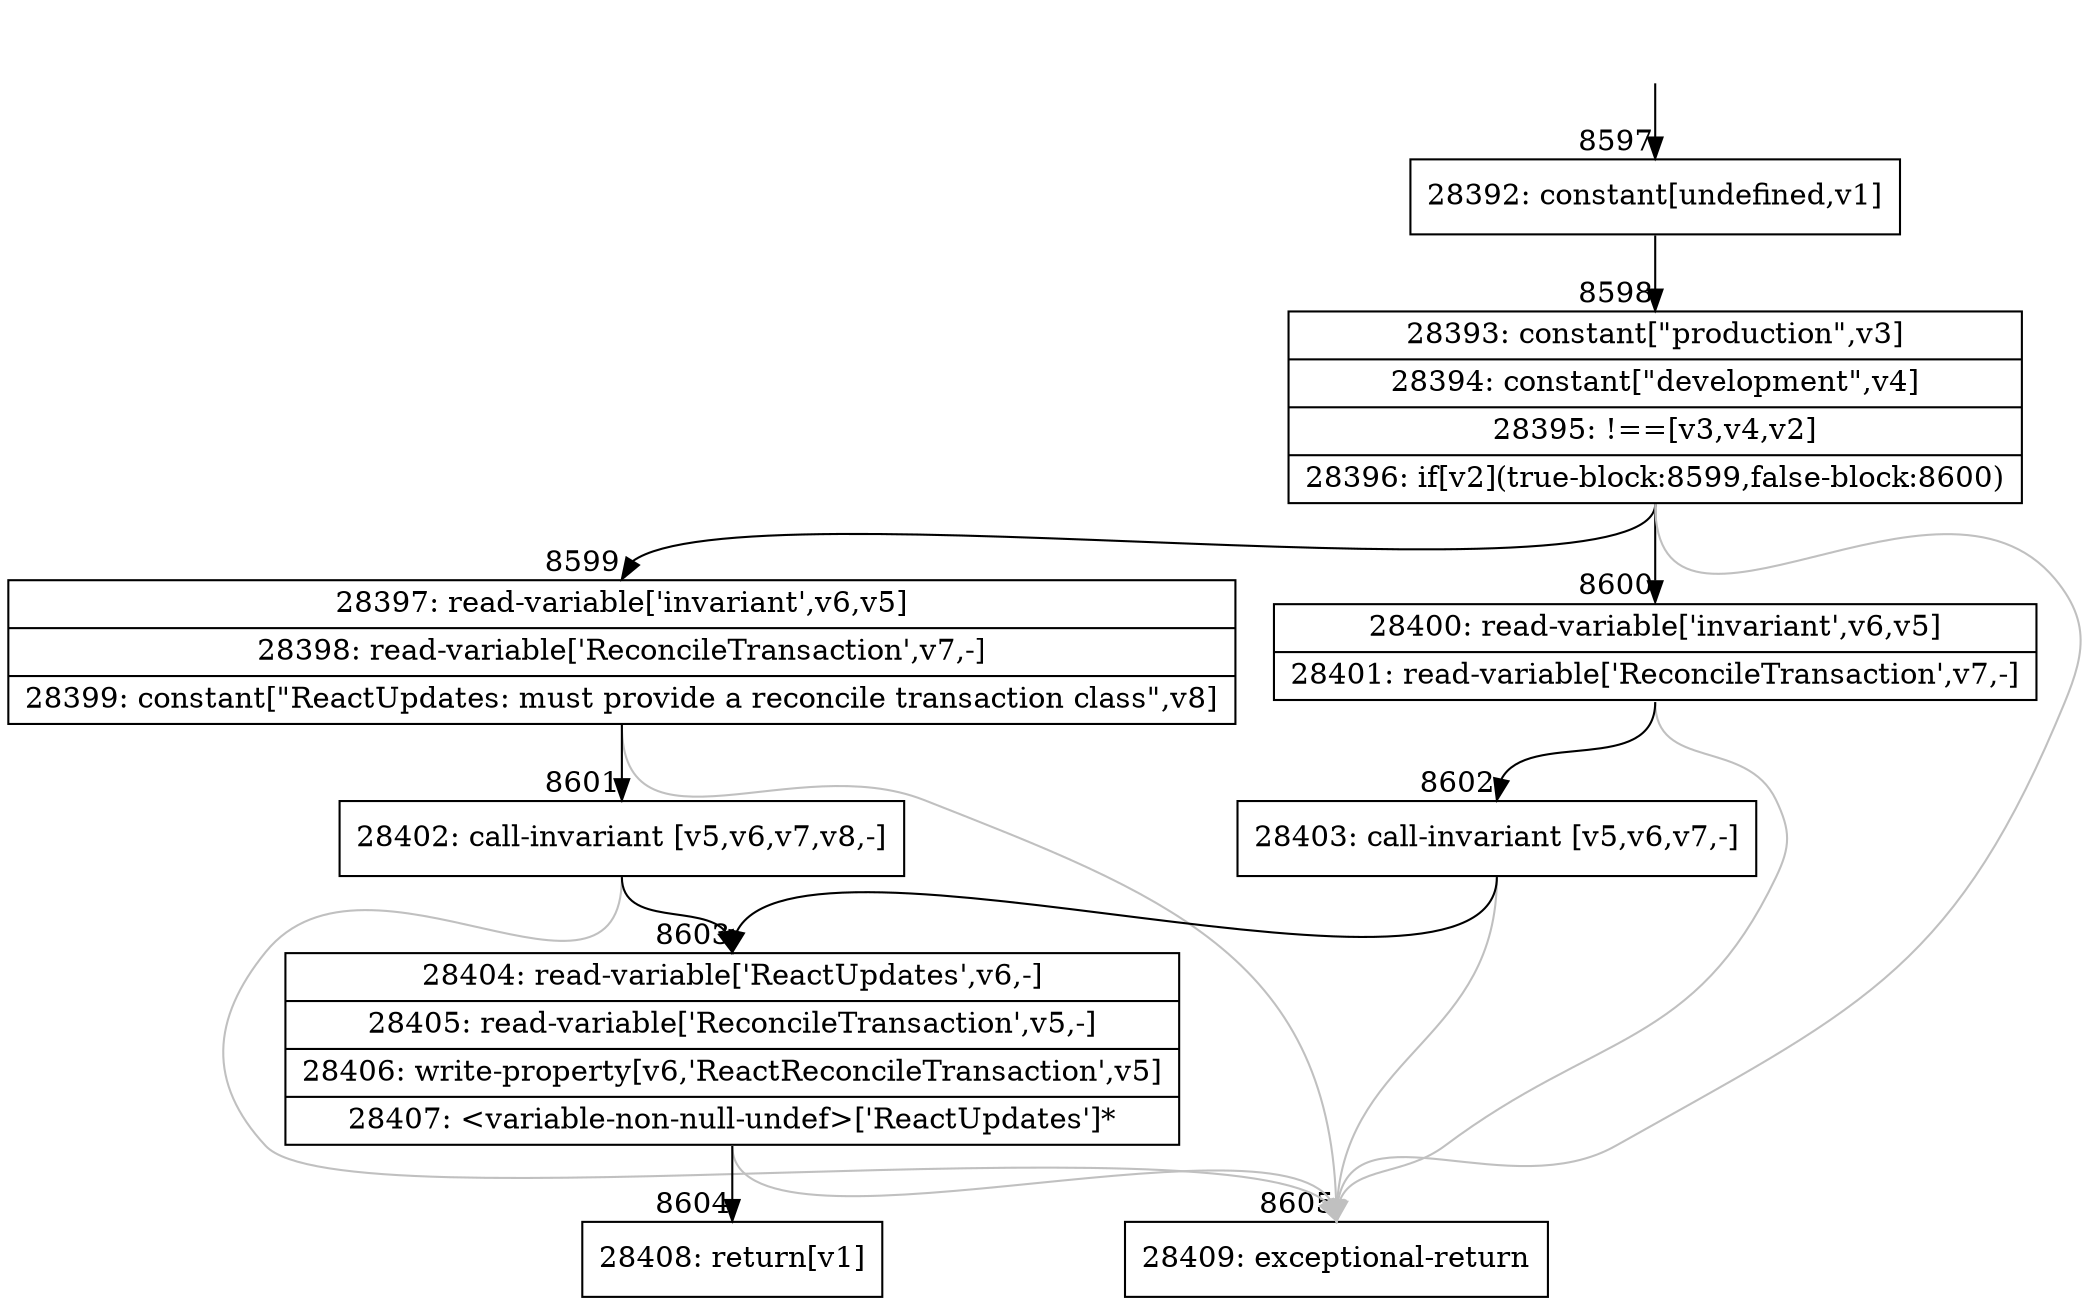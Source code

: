 digraph {
rankdir="TD"
BB_entry635[shape=none,label=""];
BB_entry635 -> BB8597 [tailport=s, headport=n, headlabel="    8597"]
BB8597 [shape=record label="{28392: constant[undefined,v1]}" ] 
BB8597 -> BB8598 [tailport=s, headport=n, headlabel="      8598"]
BB8598 [shape=record label="{28393: constant[\"production\",v3]|28394: constant[\"development\",v4]|28395: !==[v3,v4,v2]|28396: if[v2](true-block:8599,false-block:8600)}" ] 
BB8598 -> BB8599 [tailport=s, headport=n, headlabel="      8599"]
BB8598 -> BB8600 [tailport=s, headport=n, headlabel="      8600"]
BB8598 -> BB8605 [tailport=s, headport=n, color=gray, headlabel="      8605"]
BB8599 [shape=record label="{28397: read-variable['invariant',v6,v5]|28398: read-variable['ReconcileTransaction',v7,-]|28399: constant[\"ReactUpdates: must provide a reconcile transaction class\",v8]}" ] 
BB8599 -> BB8601 [tailport=s, headport=n, headlabel="      8601"]
BB8599 -> BB8605 [tailport=s, headport=n, color=gray]
BB8600 [shape=record label="{28400: read-variable['invariant',v6,v5]|28401: read-variable['ReconcileTransaction',v7,-]}" ] 
BB8600 -> BB8602 [tailport=s, headport=n, headlabel="      8602"]
BB8600 -> BB8605 [tailport=s, headport=n, color=gray]
BB8601 [shape=record label="{28402: call-invariant [v5,v6,v7,v8,-]}" ] 
BB8601 -> BB8603 [tailport=s, headport=n, headlabel="      8603"]
BB8601 -> BB8605 [tailport=s, headport=n, color=gray]
BB8602 [shape=record label="{28403: call-invariant [v5,v6,v7,-]}" ] 
BB8602 -> BB8603 [tailport=s, headport=n]
BB8602 -> BB8605 [tailport=s, headport=n, color=gray]
BB8603 [shape=record label="{28404: read-variable['ReactUpdates',v6,-]|28405: read-variable['ReconcileTransaction',v5,-]|28406: write-property[v6,'ReactReconcileTransaction',v5]|28407: \<variable-non-null-undef\>['ReactUpdates']*}" ] 
BB8603 -> BB8604 [tailport=s, headport=n, headlabel="      8604"]
BB8603 -> BB8605 [tailport=s, headport=n, color=gray]
BB8604 [shape=record label="{28408: return[v1]}" ] 
BB8605 [shape=record label="{28409: exceptional-return}" ] 
//#$~ 15046
}
